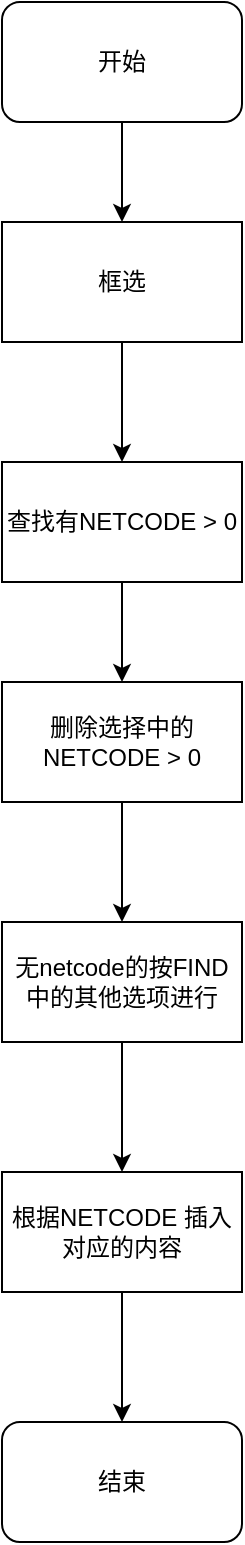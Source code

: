 <mxfile version="22.1.21" type="github">
  <diagram id="C5RBs43oDa-KdzZeNtuy" name="Page-1">
    <mxGraphModel dx="1626" dy="1954" grid="1" gridSize="10" guides="1" tooltips="1" connect="1" arrows="1" fold="1" page="1" pageScale="1" pageWidth="827" pageHeight="1169" math="0" shadow="0">
      <root>
        <mxCell id="WIyWlLk6GJQsqaUBKTNV-0" />
        <mxCell id="WIyWlLk6GJQsqaUBKTNV-1" parent="WIyWlLk6GJQsqaUBKTNV-0" />
        <mxCell id="bGI024wiM-YOjVCkokLg-6" style="edgeStyle=orthogonalEdgeStyle;rounded=0;orthogonalLoop=1;jettySize=auto;html=1;exitX=0.5;exitY=1;exitDx=0;exitDy=0;" edge="1" parent="WIyWlLk6GJQsqaUBKTNV-1" source="bGI024wiM-YOjVCkokLg-0" target="bGI024wiM-YOjVCkokLg-1">
          <mxGeometry relative="1" as="geometry" />
        </mxCell>
        <mxCell id="bGI024wiM-YOjVCkokLg-0" value="框选" style="rounded=0;whiteSpace=wrap;html=1;" vertex="1" parent="WIyWlLk6GJQsqaUBKTNV-1">
          <mxGeometry x="240" y="80" width="120" height="60" as="geometry" />
        </mxCell>
        <mxCell id="bGI024wiM-YOjVCkokLg-3" style="edgeStyle=orthogonalEdgeStyle;rounded=0;orthogonalLoop=1;jettySize=auto;html=1;exitX=0.5;exitY=1;exitDx=0;exitDy=0;" edge="1" parent="WIyWlLk6GJQsqaUBKTNV-1" source="bGI024wiM-YOjVCkokLg-1" target="bGI024wiM-YOjVCkokLg-2">
          <mxGeometry relative="1" as="geometry" />
        </mxCell>
        <mxCell id="bGI024wiM-YOjVCkokLg-1" value="查找有NETCODE &amp;gt; 0" style="rounded=0;whiteSpace=wrap;html=1;" vertex="1" parent="WIyWlLk6GJQsqaUBKTNV-1">
          <mxGeometry x="240" y="200" width="120" height="60" as="geometry" />
        </mxCell>
        <mxCell id="bGI024wiM-YOjVCkokLg-5" style="edgeStyle=orthogonalEdgeStyle;rounded=0;orthogonalLoop=1;jettySize=auto;html=1;exitX=0.5;exitY=1;exitDx=0;exitDy=0;" edge="1" parent="WIyWlLk6GJQsqaUBKTNV-1" source="bGI024wiM-YOjVCkokLg-2" target="bGI024wiM-YOjVCkokLg-4">
          <mxGeometry relative="1" as="geometry" />
        </mxCell>
        <mxCell id="bGI024wiM-YOjVCkokLg-2" value="删除选择中的NETCODE &amp;gt; 0" style="rounded=0;whiteSpace=wrap;html=1;" vertex="1" parent="WIyWlLk6GJQsqaUBKTNV-1">
          <mxGeometry x="240" y="310" width="120" height="60" as="geometry" />
        </mxCell>
        <mxCell id="bGI024wiM-YOjVCkokLg-8" style="edgeStyle=orthogonalEdgeStyle;rounded=0;orthogonalLoop=1;jettySize=auto;html=1;exitX=0.5;exitY=1;exitDx=0;exitDy=0;" edge="1" parent="WIyWlLk6GJQsqaUBKTNV-1" source="bGI024wiM-YOjVCkokLg-4" target="bGI024wiM-YOjVCkokLg-7">
          <mxGeometry relative="1" as="geometry" />
        </mxCell>
        <mxCell id="bGI024wiM-YOjVCkokLg-4" value="无netcode的按FIND 中的其他选项进行" style="rounded=0;whiteSpace=wrap;html=1;" vertex="1" parent="WIyWlLk6GJQsqaUBKTNV-1">
          <mxGeometry x="240" y="430" width="120" height="60" as="geometry" />
        </mxCell>
        <mxCell id="bGI024wiM-YOjVCkokLg-10" style="edgeStyle=orthogonalEdgeStyle;rounded=0;orthogonalLoop=1;jettySize=auto;html=1;exitX=0.5;exitY=1;exitDx=0;exitDy=0;" edge="1" parent="WIyWlLk6GJQsqaUBKTNV-1" source="bGI024wiM-YOjVCkokLg-7" target="bGI024wiM-YOjVCkokLg-9">
          <mxGeometry relative="1" as="geometry" />
        </mxCell>
        <mxCell id="bGI024wiM-YOjVCkokLg-7" value="根据NETCODE 插入对应的内容" style="rounded=0;whiteSpace=wrap;html=1;" vertex="1" parent="WIyWlLk6GJQsqaUBKTNV-1">
          <mxGeometry x="240" y="555" width="120" height="60" as="geometry" />
        </mxCell>
        <mxCell id="bGI024wiM-YOjVCkokLg-9" value="结束" style="rounded=1;whiteSpace=wrap;html=1;" vertex="1" parent="WIyWlLk6GJQsqaUBKTNV-1">
          <mxGeometry x="240" y="680" width="120" height="60" as="geometry" />
        </mxCell>
        <mxCell id="bGI024wiM-YOjVCkokLg-12" value="" style="edgeStyle=orthogonalEdgeStyle;rounded=0;orthogonalLoop=1;jettySize=auto;html=1;" edge="1" parent="WIyWlLk6GJQsqaUBKTNV-1" source="bGI024wiM-YOjVCkokLg-11" target="bGI024wiM-YOjVCkokLg-0">
          <mxGeometry relative="1" as="geometry" />
        </mxCell>
        <mxCell id="bGI024wiM-YOjVCkokLg-11" value="开始" style="rounded=1;whiteSpace=wrap;html=1;" vertex="1" parent="WIyWlLk6GJQsqaUBKTNV-1">
          <mxGeometry x="240" y="-30" width="120" height="60" as="geometry" />
        </mxCell>
      </root>
    </mxGraphModel>
  </diagram>
</mxfile>
